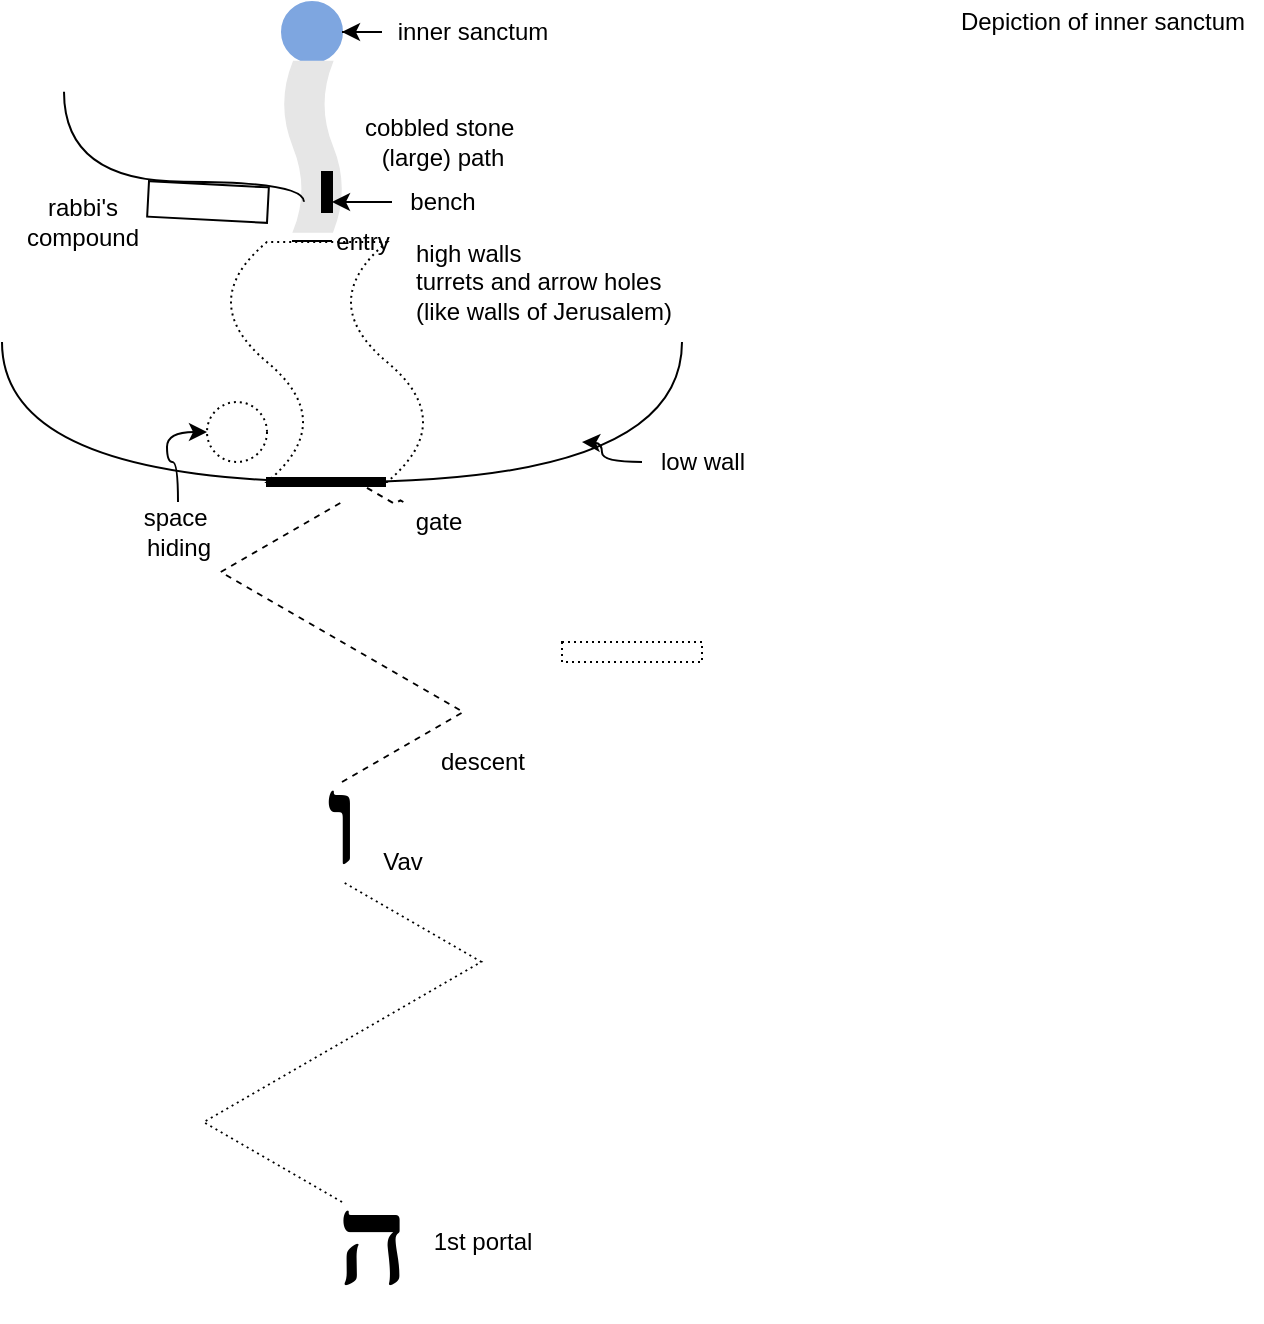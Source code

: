 <mxfile version="19.0.2" type="device"><diagram id="4QANAxi8DyXgao9jn1di" name="Page-1"><mxGraphModel dx="1102" dy="880" grid="1" gridSize="10" guides="1" tooltips="1" connect="1" arrows="1" fold="1" page="1" pageScale="1" pageWidth="827" pageHeight="1169" math="0" shadow="0"><root><mxCell id="0"/><mxCell id="1" parent="0"/><mxCell id="RYpWsLISZstb-_Usw2-W-1" value="" style="ellipse;whiteSpace=wrap;html=1;aspect=fixed;fillColor=#7EA6E0;strokeColor=#7EA6E0;" vertex="1" parent="1"><mxGeometry x="170" y="20" width="30" height="30" as="geometry"/></mxCell><mxCell id="RYpWsLISZstb-_Usw2-W-3" value="" style="edgeStyle=orthogonalEdgeStyle;rounded=0;orthogonalLoop=1;jettySize=auto;html=1;" edge="1" parent="1" source="RYpWsLISZstb-_Usw2-W-2" target="RYpWsLISZstb-_Usw2-W-1"><mxGeometry relative="1" as="geometry"/></mxCell><mxCell id="RYpWsLISZstb-_Usw2-W-2" value="inner sanctum&lt;br&gt;" style="text;html=1;align=center;verticalAlign=middle;resizable=0;points=[];autosize=1;strokeColor=none;fillColor=none;" vertex="1" parent="1"><mxGeometry x="220" y="25" width="90" height="20" as="geometry"/></mxCell><mxCell id="RYpWsLISZstb-_Usw2-W-4" value="" style="shape=tape;whiteSpace=wrap;html=1;rotation=90;fillColor=#E6E6E6;size=0.333;strokeColor=#E6E6E6;" vertex="1" parent="1"><mxGeometry x="143" y="78" width="85" height="28.75" as="geometry"/></mxCell><mxCell id="RYpWsLISZstb-_Usw2-W-5" value="cobbled stone&amp;nbsp;&lt;br&gt;(large) path" style="text;html=1;align=center;verticalAlign=middle;resizable=0;points=[];autosize=1;strokeColor=none;fillColor=none;" vertex="1" parent="1"><mxGeometry x="205" y="75" width="90" height="30" as="geometry"/></mxCell><mxCell id="RYpWsLISZstb-_Usw2-W-6" value="entry" style="text;html=1;align=center;verticalAlign=middle;resizable=0;points=[];autosize=1;strokeColor=none;fillColor=none;" vertex="1" parent="1"><mxGeometry x="190" y="130" width="40" height="20" as="geometry"/></mxCell><mxCell id="RYpWsLISZstb-_Usw2-W-7" value="" style="rounded=0;whiteSpace=wrap;html=1;fillColor=#000000;" vertex="1" parent="1"><mxGeometry x="190" y="105" width="5" height="20" as="geometry"/></mxCell><mxCell id="RYpWsLISZstb-_Usw2-W-9" style="edgeStyle=orthogonalEdgeStyle;rounded=0;orthogonalLoop=1;jettySize=auto;html=1;entryX=1;entryY=0.75;entryDx=0;entryDy=0;" edge="1" parent="1" source="RYpWsLISZstb-_Usw2-W-8" target="RYpWsLISZstb-_Usw2-W-7"><mxGeometry relative="1" as="geometry"/></mxCell><mxCell id="RYpWsLISZstb-_Usw2-W-8" value="bench" style="text;html=1;align=center;verticalAlign=middle;resizable=0;points=[];autosize=1;strokeColor=none;fillColor=none;" vertex="1" parent="1"><mxGeometry x="225" y="110" width="50" height="20" as="geometry"/></mxCell><mxCell id="RYpWsLISZstb-_Usw2-W-10" value="high walls&lt;br&gt;turrets and arrow holes&lt;br&gt;(like walls of Jerusalem)" style="text;html=1;align=left;verticalAlign=middle;resizable=0;points=[];autosize=1;strokeColor=none;fillColor=none;" vertex="1" parent="1"><mxGeometry x="235" y="135" width="140" height="50" as="geometry"/></mxCell><mxCell id="RYpWsLISZstb-_Usw2-W-11" value="" style="endArrow=none;html=1;rounded=0;" edge="1" parent="1"><mxGeometry width="50" height="50" relative="1" as="geometry"><mxPoint x="175" y="139.5" as="sourcePoint"/><mxPoint x="195" y="139.5" as="targetPoint"/></mxGeometry></mxCell><mxCell id="RYpWsLISZstb-_Usw2-W-14" value="" style="endArrow=none;html=1;rounded=0;edgeStyle=orthogonalEdgeStyle;curved=1;" edge="1" parent="1"><mxGeometry width="50" height="50" relative="1" as="geometry"><mxPoint x="61" y="64.88" as="sourcePoint"/><mxPoint x="181" y="119.88" as="targetPoint"/><Array as="points"><mxPoint x="61" y="109.83"/><mxPoint x="181" y="109.83"/></Array></mxGeometry></mxCell><mxCell id="RYpWsLISZstb-_Usw2-W-15" value="" style="rounded=0;whiteSpace=wrap;html=1;fillColor=#FFFFFF;rotation=3;" vertex="1" parent="1"><mxGeometry x="103" y="111.12" width="60" height="17.76" as="geometry"/></mxCell><mxCell id="RYpWsLISZstb-_Usw2-W-17" value="rabbi's&lt;br&gt;compound" style="text;html=1;align=center;verticalAlign=middle;resizable=0;points=[];autosize=1;strokeColor=none;fillColor=none;" vertex="1" parent="1"><mxGeometry x="35" y="115" width="70" height="30" as="geometry"/></mxCell><mxCell id="RYpWsLISZstb-_Usw2-W-18" value="" style="shape=tape;whiteSpace=wrap;html=1;fillColor=none;rotation=90;dashed=1;dashPattern=1 2;" vertex="1" parent="1"><mxGeometry x="132.5" y="150" width="120" height="100" as="geometry"/></mxCell><mxCell id="RYpWsLISZstb-_Usw2-W-19" value="" style="ellipse;whiteSpace=wrap;html=1;aspect=fixed;dashed=1;dashPattern=1 2;fillColor=none;" vertex="1" parent="1"><mxGeometry x="132.5" y="220" width="30" height="30" as="geometry"/></mxCell><mxCell id="RYpWsLISZstb-_Usw2-W-23" style="edgeStyle=orthogonalEdgeStyle;curved=1;rounded=0;orthogonalLoop=1;jettySize=auto;html=1;entryX=0;entryY=0.5;entryDx=0;entryDy=0;" edge="1" parent="1" source="RYpWsLISZstb-_Usw2-W-20" target="RYpWsLISZstb-_Usw2-W-19"><mxGeometry relative="1" as="geometry"/></mxCell><mxCell id="RYpWsLISZstb-_Usw2-W-20" value="space&amp;nbsp;&lt;br&gt;hiding" style="text;html=1;align=center;verticalAlign=middle;resizable=0;points=[];autosize=1;strokeColor=none;fillColor=none;" vertex="1" parent="1"><mxGeometry x="93" y="270" width="50" height="30" as="geometry"/></mxCell><mxCell id="RYpWsLISZstb-_Usw2-W-21" value="" style="endArrow=none;html=1;rounded=0;curved=1;edgeStyle=orthogonalEdgeStyle;" edge="1" parent="1"><mxGeometry width="50" height="50" relative="1" as="geometry"><mxPoint x="30" y="190" as="sourcePoint"/><mxPoint x="370" y="190" as="targetPoint"/><Array as="points"><mxPoint x="30" y="260"/><mxPoint x="370" y="260"/></Array></mxGeometry></mxCell><mxCell id="RYpWsLISZstb-_Usw2-W-25" style="edgeStyle=orthogonalEdgeStyle;curved=1;rounded=0;orthogonalLoop=1;jettySize=auto;html=1;" edge="1" parent="1" source="RYpWsLISZstb-_Usw2-W-22"><mxGeometry relative="1" as="geometry"><mxPoint x="320" y="240" as="targetPoint"/></mxGeometry></mxCell><mxCell id="RYpWsLISZstb-_Usw2-W-22" value="low wall&lt;br&gt;" style="text;html=1;align=center;verticalAlign=middle;resizable=0;points=[];autosize=1;strokeColor=none;fillColor=none;" vertex="1" parent="1"><mxGeometry x="350" y="240" width="60" height="20" as="geometry"/></mxCell><mxCell id="RYpWsLISZstb-_Usw2-W-26" value="" style="rounded=0;whiteSpace=wrap;html=1;dashed=1;dashPattern=1 2;fillColor=none;" vertex="1" parent="1"><mxGeometry x="310" y="340" width="70" height="10" as="geometry"/></mxCell><mxCell id="RYpWsLISZstb-_Usw2-W-27" value="" style="shape=flexArrow;endArrow=none;startArrow=none;html=1;rounded=0;curved=1;startFill=0;endFill=0;width=4;fillColor=#000000;" edge="1" parent="1"><mxGeometry width="100" height="100" relative="1" as="geometry"><mxPoint x="162" y="260" as="sourcePoint"/><mxPoint x="222" y="260" as="targetPoint"/></mxGeometry></mxCell><mxCell id="RYpWsLISZstb-_Usw2-W-39" style="edgeStyle=isometricEdgeStyle;rounded=0;orthogonalLoop=1;jettySize=auto;html=1;entryX=1;entryY=0.35;entryDx=0;entryDy=0;entryPerimeter=0;dashed=1;fontFamily=Helvetica;fontSize=12;startArrow=none;startFill=0;endArrow=none;endFill=0;fillColor=#000000;elbow=vertical;" edge="1" parent="1" source="RYpWsLISZstb-_Usw2-W-28" target="RYpWsLISZstb-_Usw2-W-18"><mxGeometry relative="1" as="geometry"/></mxCell><mxCell id="RYpWsLISZstb-_Usw2-W-28" value="gate" style="text;html=1;align=center;verticalAlign=middle;resizable=0;points=[];autosize=1;strokeColor=none;fillColor=none;" vertex="1" parent="1"><mxGeometry x="228" y="270" width="40" height="20" as="geometry"/></mxCell><mxCell id="RYpWsLISZstb-_Usw2-W-29" value="" style="endArrow=none;html=1;rounded=0;fillColor=#000000;edgeStyle=isometricEdgeStyle;dashed=1;" edge="1" parent="1"><mxGeometry width="50" height="50" relative="1" as="geometry"><mxPoint x="200" y="410" as="sourcePoint"/><mxPoint x="200" y="270" as="targetPoint"/></mxGeometry></mxCell><mxCell id="RYpWsLISZstb-_Usw2-W-30" value="descent" style="text;html=1;align=center;verticalAlign=middle;resizable=0;points=[];autosize=1;strokeColor=none;fillColor=none;" vertex="1" parent="1"><mxGeometry x="240" y="390" width="60" height="20" as="geometry"/></mxCell><mxCell id="RYpWsLISZstb-_Usw2-W-31" value="&lt;font face=&quot;Verdana&quot; style=&quot;font-size: 62px;&quot;&gt;ו&lt;/font&gt;" style="text;html=1;align=center;verticalAlign=middle;resizable=0;points=[];autosize=1;strokeColor=none;fillColor=none;fontSize=62;fontStyle=1" vertex="1" parent="1"><mxGeometry x="185" y="390" width="30" height="80" as="geometry"/></mxCell><mxCell id="RYpWsLISZstb-_Usw2-W-33" value="&lt;font face=&quot;Helvetica&quot; style=&quot;font-size: 12px;&quot;&gt;Vav&lt;/font&gt;" style="text;html=1;align=center;verticalAlign=middle;resizable=0;points=[];autosize=1;strokeColor=none;fillColor=none;fontSize=12;fontFamily=Verdana;" vertex="1" parent="1"><mxGeometry x="210" y="440" width="40" height="20" as="geometry"/></mxCell><mxCell id="RYpWsLISZstb-_Usw2-W-35" value="" style="endArrow=none;html=1;rounded=0;fontFamily=Helvetica;fontSize=12;fillColor=#000000;edgeStyle=isometricEdgeStyle;elbow=vertical;dashed=1;dashPattern=1 2;" edge="1" parent="1"><mxGeometry width="50" height="50" relative="1" as="geometry"><mxPoint x="200" y="620" as="sourcePoint"/><mxPoint x="200.5" y="460" as="targetPoint"/></mxGeometry></mxCell><mxCell id="RYpWsLISZstb-_Usw2-W-37" value="&lt;font face=&quot;Verdana&quot; style=&quot;font-size: 62px;&quot;&gt;ה&lt;/font&gt;" style="text;html=1;align=center;verticalAlign=middle;resizable=0;points=[];autosize=1;strokeColor=none;fillColor=none;fontSize=62;fontStyle=1" vertex="1" parent="1"><mxGeometry x="190" y="600" width="50" height="80" as="geometry"/></mxCell><mxCell id="RYpWsLISZstb-_Usw2-W-38" value="1st portal" style="text;html=1;align=center;verticalAlign=middle;resizable=0;points=[];autosize=1;strokeColor=none;fillColor=none;fontSize=12;fontFamily=Helvetica;" vertex="1" parent="1"><mxGeometry x="240" y="630" width="60" height="20" as="geometry"/></mxCell><mxCell id="RYpWsLISZstb-_Usw2-W-40" value="Depiction of inner sanctum" style="text;html=1;align=center;verticalAlign=middle;resizable=0;points=[];autosize=1;strokeColor=none;fillColor=none;fontSize=12;fontFamily=Helvetica;" vertex="1" parent="1"><mxGeometry x="500" y="20" width="160" height="20" as="geometry"/></mxCell></root></mxGraphModel></diagram></mxfile>